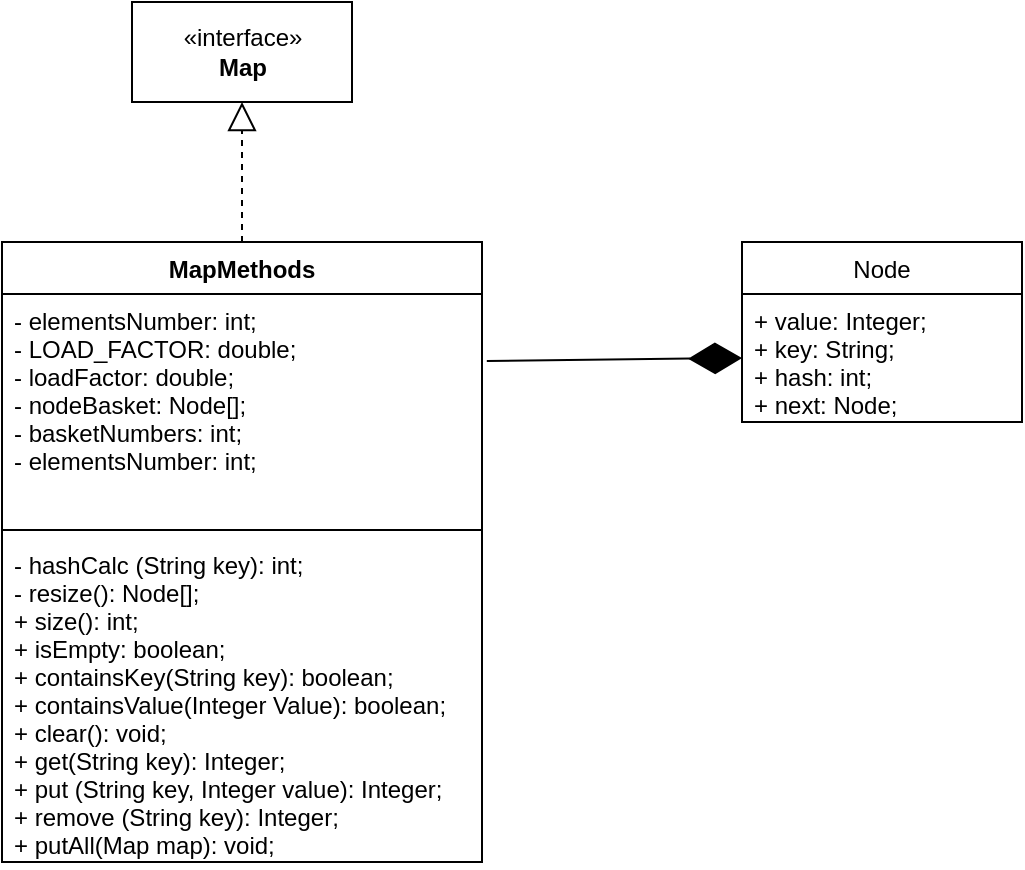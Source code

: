 <mxfile version="14.7.2" type="device"><diagram id="qaNfz-RmiB-EECpLp8Mb" name="Page-1"><mxGraphModel dx="827" dy="434" grid="1" gridSize="10" guides="1" tooltips="1" connect="1" arrows="1" fold="1" page="1" pageScale="1" pageWidth="827" pageHeight="1169" math="0" shadow="0"><root><mxCell id="0"/><mxCell id="1" parent="0"/><mxCell id="n5LUNlb3DuvFMzJG9yO4-1" value="MapMethods" style="swimlane;fontStyle=1;align=center;verticalAlign=top;childLayout=stackLayout;horizontal=1;startSize=26;horizontalStack=0;resizeParent=1;resizeParentMax=0;resizeLast=0;collapsible=1;marginBottom=0;" vertex="1" parent="1"><mxGeometry x="330" y="180" width="240" height="310" as="geometry"/></mxCell><mxCell id="n5LUNlb3DuvFMzJG9yO4-2" value="- elementsNumber: int;&#10;- LOAD_FACTOR: double;&#10;- loadFactor: double;&#10;- nodeBasket: Node[];&#10;- basketNumbers: int;&#10;- elementsNumber: int;" style="text;strokeColor=none;fillColor=none;align=left;verticalAlign=top;spacingLeft=4;spacingRight=4;overflow=hidden;rotatable=0;points=[[0,0.5],[1,0.5]];portConstraint=eastwest;" vertex="1" parent="n5LUNlb3DuvFMzJG9yO4-1"><mxGeometry y="26" width="240" height="114" as="geometry"/></mxCell><mxCell id="n5LUNlb3DuvFMzJG9yO4-3" value="" style="line;strokeWidth=1;fillColor=none;align=left;verticalAlign=middle;spacingTop=-1;spacingLeft=3;spacingRight=3;rotatable=0;labelPosition=right;points=[];portConstraint=eastwest;" vertex="1" parent="n5LUNlb3DuvFMzJG9yO4-1"><mxGeometry y="140" width="240" height="8" as="geometry"/></mxCell><mxCell id="n5LUNlb3DuvFMzJG9yO4-4" value="- hashCalc (String key): int;&#10;- resize(): Node[];&#10;+ size(): int;&#10;+ isEmpty: boolean;&#10;+ containsKey(String key): boolean;&#10;+ containsValue(Integer Value): boolean;&#10;+ clear(): void;&#10;+ get(String key): Integer;&#10;+ put (String key, Integer value): Integer;&#10;+ remove (String key): Integer;&#10;+ putAll(Map map): void;&#10;" style="text;strokeColor=none;fillColor=none;align=left;verticalAlign=top;spacingLeft=4;spacingRight=4;overflow=hidden;rotatable=0;points=[[0,0.5],[1,0.5]];portConstraint=eastwest;" vertex="1" parent="n5LUNlb3DuvFMzJG9yO4-1"><mxGeometry y="148" width="240" height="162" as="geometry"/></mxCell><mxCell id="n5LUNlb3DuvFMzJG9yO4-5" value="" style="endArrow=block;dashed=1;endFill=0;endSize=12;html=1;exitX=0.5;exitY=0;exitDx=0;exitDy=0;entryX=0.5;entryY=1;entryDx=0;entryDy=0;" edge="1" parent="1" source="n5LUNlb3DuvFMzJG9yO4-1" target="n5LUNlb3DuvFMzJG9yO4-6"><mxGeometry width="160" relative="1" as="geometry"><mxPoint x="330" y="350" as="sourcePoint"/><mxPoint x="200" y="277" as="targetPoint"/><Array as="points"/></mxGeometry></mxCell><mxCell id="n5LUNlb3DuvFMzJG9yO4-6" value="«interface»&lt;br&gt;&lt;b&gt;Map&lt;/b&gt;" style="html=1;" vertex="1" parent="1"><mxGeometry x="395" y="60" width="110" height="50" as="geometry"/></mxCell><mxCell id="n5LUNlb3DuvFMzJG9yO4-7" value="" style="endArrow=diamondThin;endFill=1;endSize=24;html=1;exitX=1.01;exitY=0.294;exitDx=0;exitDy=0;exitPerimeter=0;" edge="1" parent="1" source="n5LUNlb3DuvFMzJG9yO4-2"><mxGeometry width="160" relative="1" as="geometry"><mxPoint x="572" y="211" as="sourcePoint"/><mxPoint x="700" y="238" as="targetPoint"/></mxGeometry></mxCell><mxCell id="n5LUNlb3DuvFMzJG9yO4-8" value="Node" style="swimlane;fontStyle=0;childLayout=stackLayout;horizontal=1;startSize=26;fillColor=none;horizontalStack=0;resizeParent=1;resizeParentMax=0;resizeLast=0;collapsible=1;marginBottom=0;" vertex="1" parent="1"><mxGeometry x="700" y="180" width="140" height="90" as="geometry"/></mxCell><mxCell id="n5LUNlb3DuvFMzJG9yO4-9" value="+ value: Integer;&#10;+ key: String;&#10;+ hash: int;&#10;+ next: Node;&#10;" style="text;strokeColor=none;fillColor=none;align=left;verticalAlign=top;spacingLeft=4;spacingRight=4;overflow=hidden;rotatable=0;points=[[0,0.5],[1,0.5]];portConstraint=eastwest;" vertex="1" parent="n5LUNlb3DuvFMzJG9yO4-8"><mxGeometry y="26" width="140" height="64" as="geometry"/></mxCell></root></mxGraphModel></diagram></mxfile>